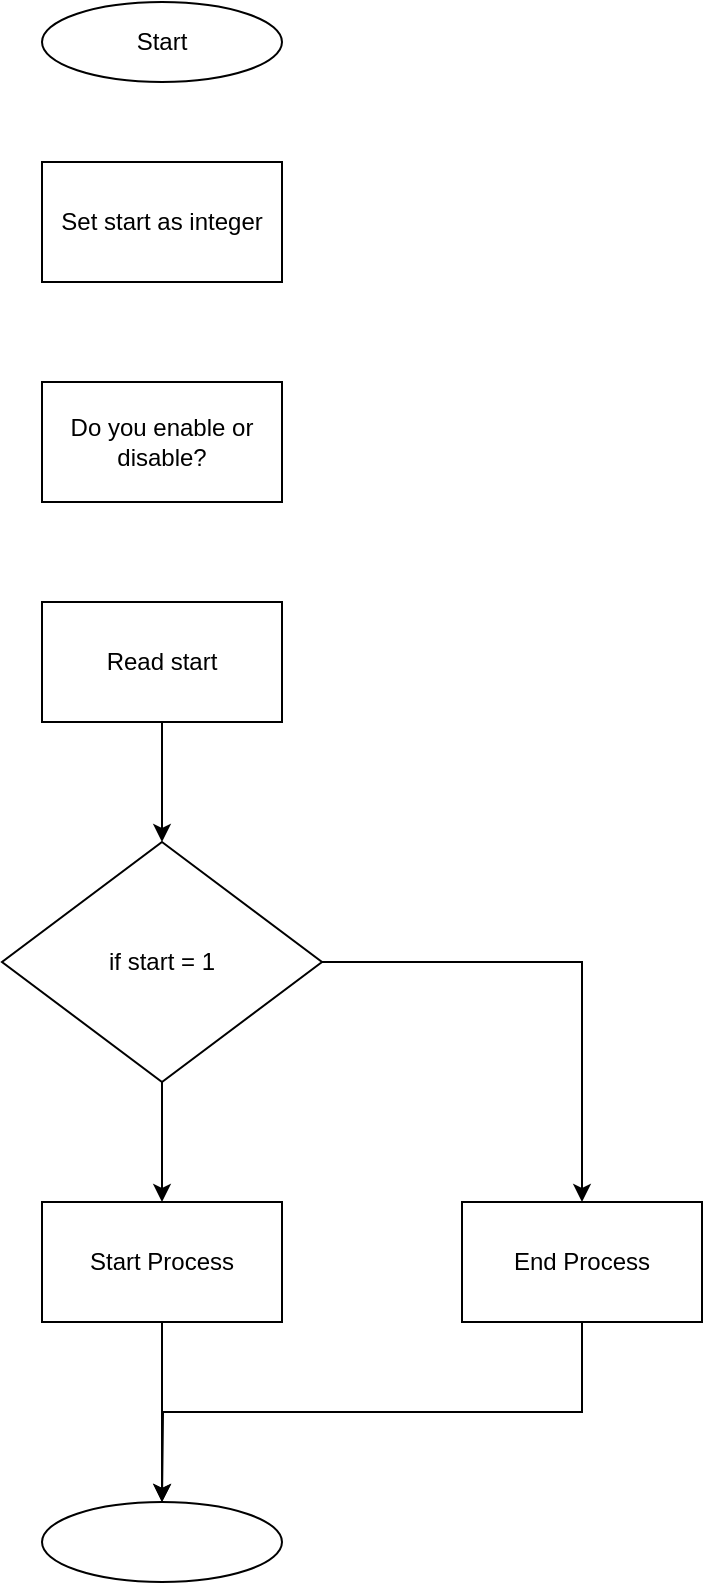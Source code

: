 <mxfile version="14.4.9" type="github">
  <diagram id="TjpgiWCRnCFQcZc7T2fC" name="Page-1">
    <mxGraphModel dx="868" dy="393" grid="1" gridSize="10" guides="1" tooltips="1" connect="1" arrows="1" fold="1" page="1" pageScale="1" pageWidth="850" pageHeight="1100" math="0" shadow="0">
      <root>
        <mxCell id="0" />
        <mxCell id="1" parent="0" />
        <mxCell id="LoA4UkVIQB2fMuoZzAD0-1" value="Start" style="ellipse;whiteSpace=wrap;html=1;" vertex="1" parent="1">
          <mxGeometry x="400" y="40" width="120" height="40" as="geometry" />
        </mxCell>
        <mxCell id="LoA4UkVIQB2fMuoZzAD0-2" value="Do you enable or disable?" style="rounded=0;whiteSpace=wrap;html=1;" vertex="1" parent="1">
          <mxGeometry x="400" y="230" width="120" height="60" as="geometry" />
        </mxCell>
        <mxCell id="LoA4UkVIQB2fMuoZzAD0-3" value="Set start as integer" style="rounded=0;whiteSpace=wrap;html=1;" vertex="1" parent="1">
          <mxGeometry x="400" y="120" width="120" height="60" as="geometry" />
        </mxCell>
        <mxCell id="LoA4UkVIQB2fMuoZzAD0-9" style="edgeStyle=orthogonalEdgeStyle;rounded=0;orthogonalLoop=1;jettySize=auto;html=1;exitX=0.5;exitY=1;exitDx=0;exitDy=0;entryX=0.5;entryY=0;entryDx=0;entryDy=0;" edge="1" parent="1" source="LoA4UkVIQB2fMuoZzAD0-4" target="LoA4UkVIQB2fMuoZzAD0-5">
          <mxGeometry relative="1" as="geometry" />
        </mxCell>
        <mxCell id="LoA4UkVIQB2fMuoZzAD0-4" value="Read start" style="rounded=0;whiteSpace=wrap;html=1;" vertex="1" parent="1">
          <mxGeometry x="400" y="340" width="120" height="60" as="geometry" />
        </mxCell>
        <mxCell id="LoA4UkVIQB2fMuoZzAD0-11" style="edgeStyle=orthogonalEdgeStyle;rounded=0;orthogonalLoop=1;jettySize=auto;html=1;exitX=0.5;exitY=1;exitDx=0;exitDy=0;" edge="1" parent="1" source="LoA4UkVIQB2fMuoZzAD0-5" target="LoA4UkVIQB2fMuoZzAD0-6">
          <mxGeometry relative="1" as="geometry" />
        </mxCell>
        <mxCell id="LoA4UkVIQB2fMuoZzAD0-12" style="edgeStyle=orthogonalEdgeStyle;rounded=0;orthogonalLoop=1;jettySize=auto;html=1;exitX=1;exitY=0.5;exitDx=0;exitDy=0;entryX=0.5;entryY=0;entryDx=0;entryDy=0;" edge="1" parent="1" source="LoA4UkVIQB2fMuoZzAD0-5" target="LoA4UkVIQB2fMuoZzAD0-7">
          <mxGeometry relative="1" as="geometry" />
        </mxCell>
        <mxCell id="LoA4UkVIQB2fMuoZzAD0-5" value="if start = 1" style="rhombus;whiteSpace=wrap;html=1;" vertex="1" parent="1">
          <mxGeometry x="380" y="460" width="160" height="120" as="geometry" />
        </mxCell>
        <mxCell id="LoA4UkVIQB2fMuoZzAD0-13" style="edgeStyle=orthogonalEdgeStyle;rounded=0;orthogonalLoop=1;jettySize=auto;html=1;exitX=0.5;exitY=1;exitDx=0;exitDy=0;entryX=0.5;entryY=0;entryDx=0;entryDy=0;" edge="1" parent="1" source="LoA4UkVIQB2fMuoZzAD0-6" target="LoA4UkVIQB2fMuoZzAD0-8">
          <mxGeometry relative="1" as="geometry" />
        </mxCell>
        <mxCell id="LoA4UkVIQB2fMuoZzAD0-6" value="Start Process" style="rounded=0;whiteSpace=wrap;html=1;" vertex="1" parent="1">
          <mxGeometry x="400" y="640" width="120" height="60" as="geometry" />
        </mxCell>
        <mxCell id="LoA4UkVIQB2fMuoZzAD0-14" style="edgeStyle=orthogonalEdgeStyle;rounded=0;orthogonalLoop=1;jettySize=auto;html=1;exitX=0.5;exitY=1;exitDx=0;exitDy=0;" edge="1" parent="1" source="LoA4UkVIQB2fMuoZzAD0-7">
          <mxGeometry relative="1" as="geometry">
            <mxPoint x="460" y="790" as="targetPoint" />
          </mxGeometry>
        </mxCell>
        <mxCell id="LoA4UkVIQB2fMuoZzAD0-7" value="End Process" style="rounded=0;whiteSpace=wrap;html=1;" vertex="1" parent="1">
          <mxGeometry x="610" y="640" width="120" height="60" as="geometry" />
        </mxCell>
        <mxCell id="LoA4UkVIQB2fMuoZzAD0-8" value="" style="ellipse;whiteSpace=wrap;html=1;" vertex="1" parent="1">
          <mxGeometry x="400" y="790" width="120" height="40" as="geometry" />
        </mxCell>
        <mxCell id="LoA4UkVIQB2fMuoZzAD0-10" style="edgeStyle=orthogonalEdgeStyle;rounded=0;orthogonalLoop=1;jettySize=auto;html=1;exitX=0.5;exitY=1;exitDx=0;exitDy=0;" edge="1" parent="1" source="LoA4UkVIQB2fMuoZzAD0-5" target="LoA4UkVIQB2fMuoZzAD0-5">
          <mxGeometry relative="1" as="geometry" />
        </mxCell>
      </root>
    </mxGraphModel>
  </diagram>
</mxfile>
